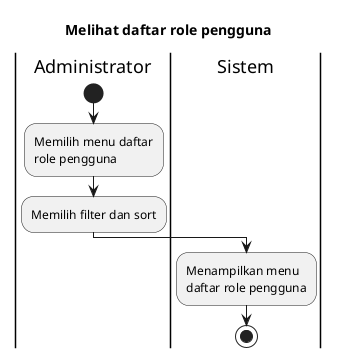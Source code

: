 @startuml UC-MGUSER-004 - Melihat daftar role pengguna
skinparam wrapWidth 140

title Melihat daftar role pengguna

|Administrator|
start
:Memilih menu daftar role pengguna;
:Memilih filter dan sort;

|Sistem|
:Menampilkan menu daftar role pengguna;

stop

@enduml